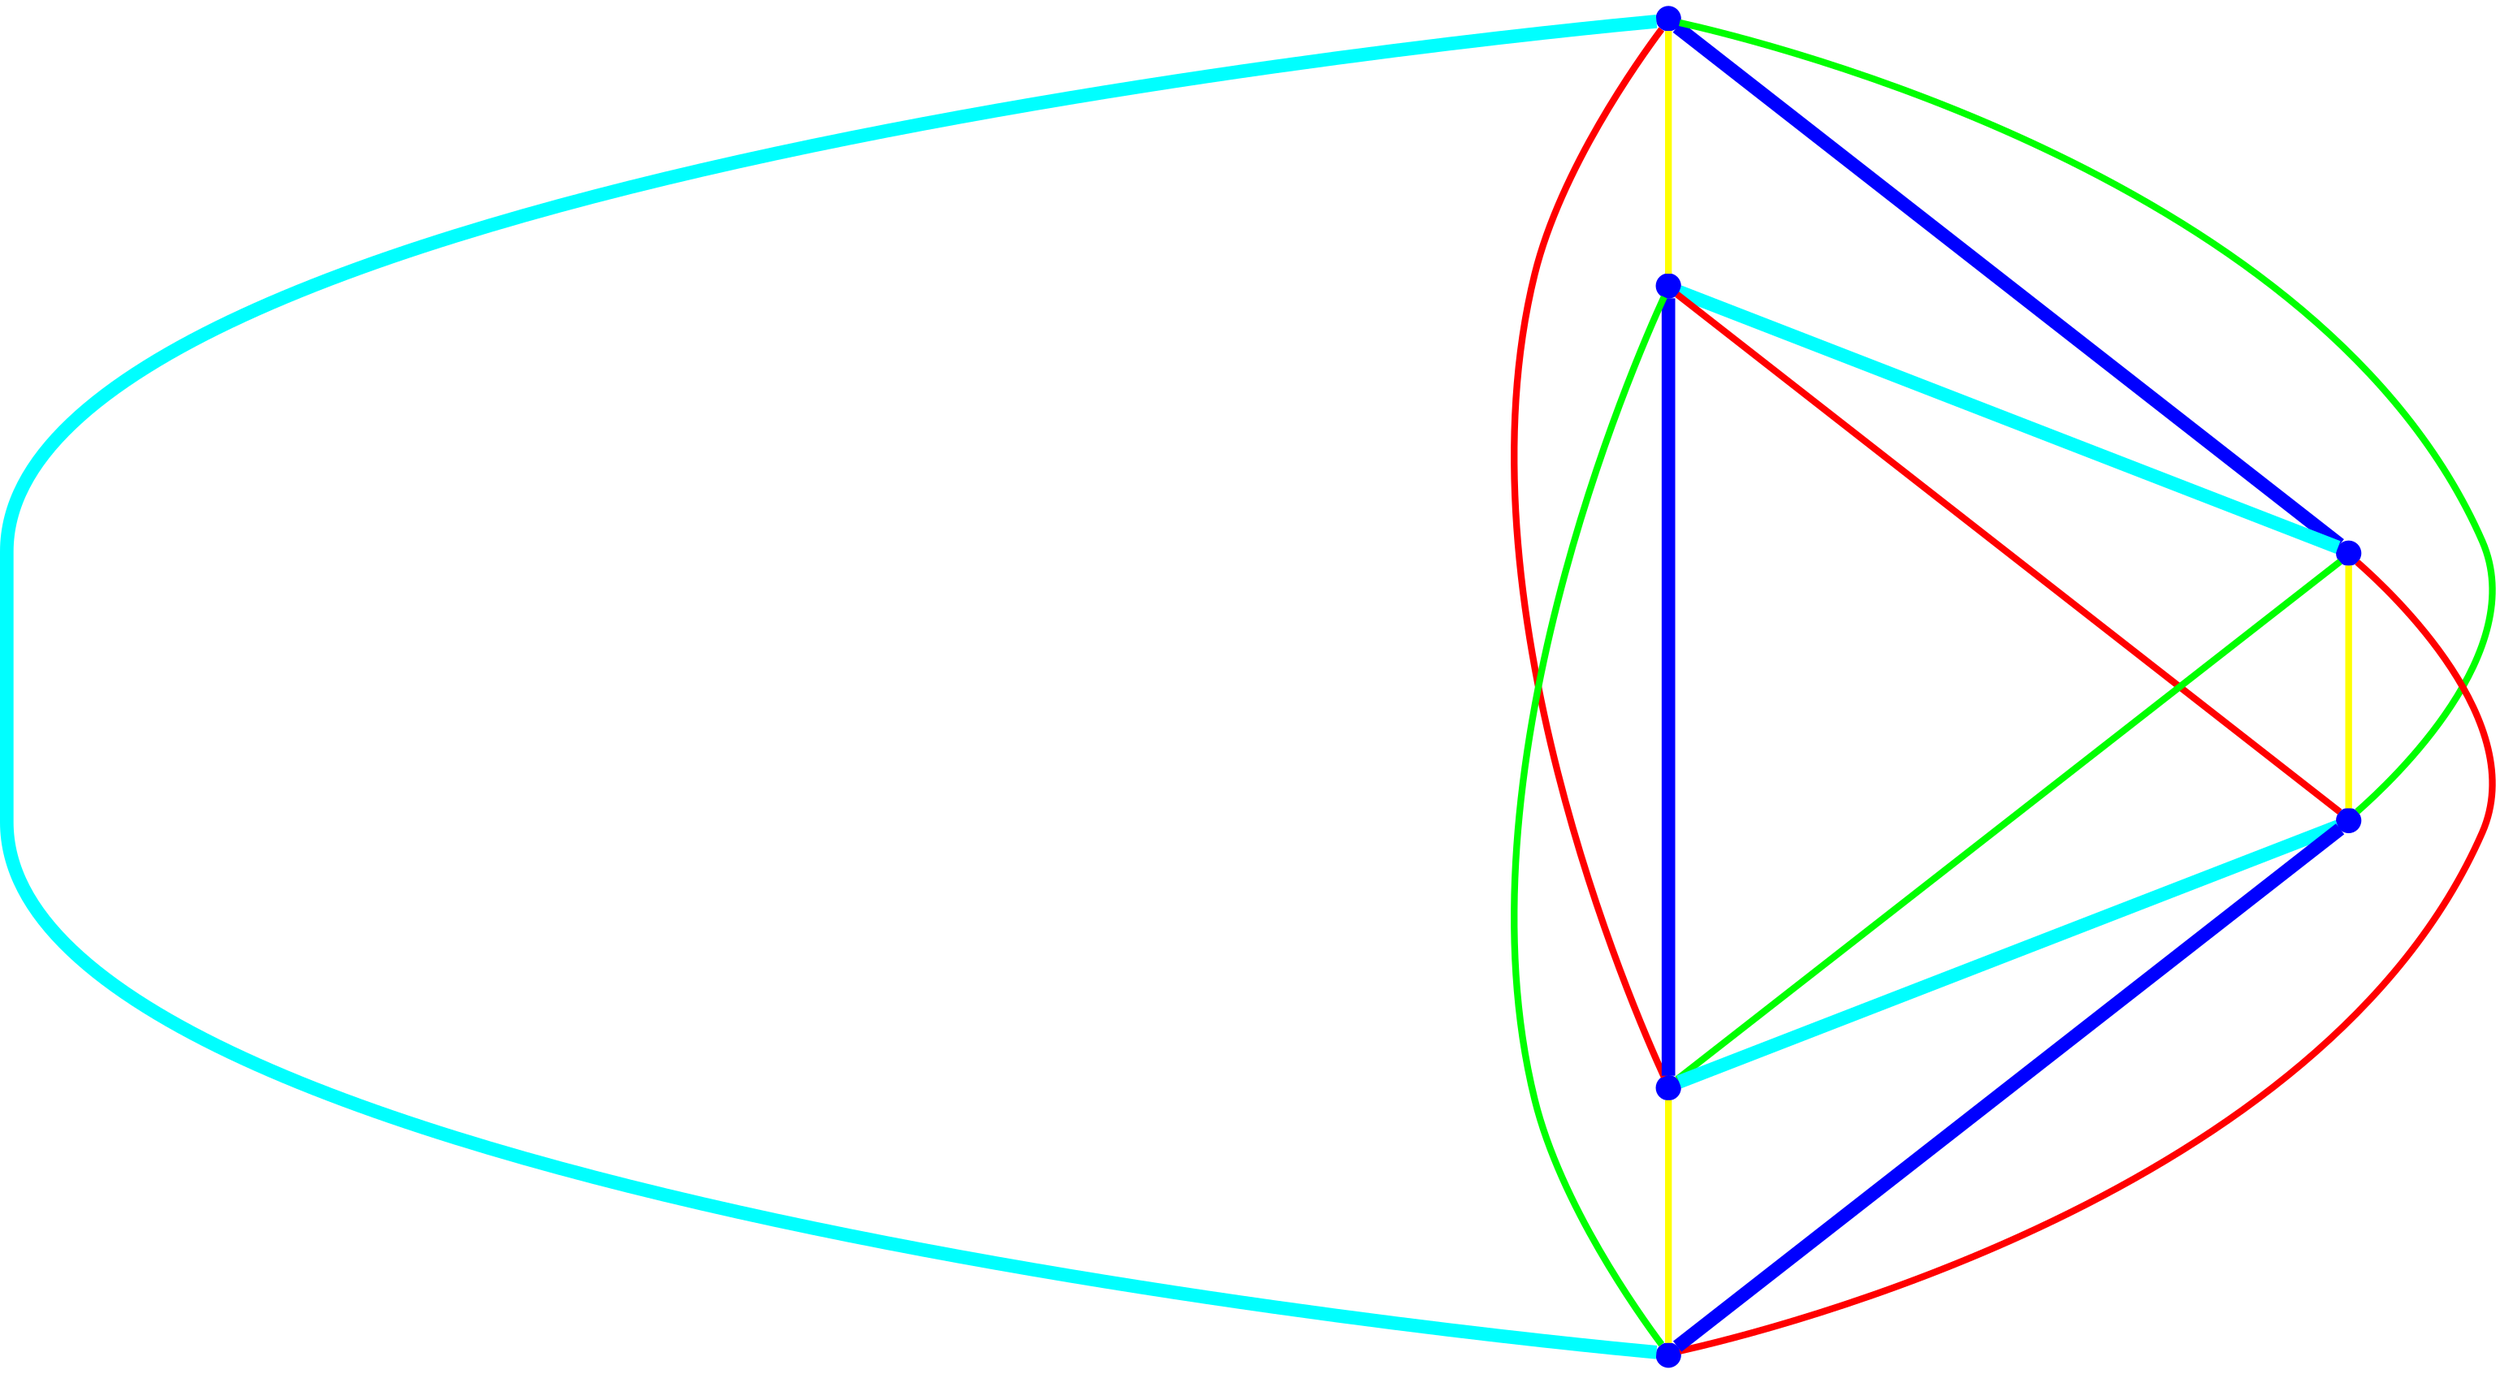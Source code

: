 graph {
ranksep=2
nodesep=2
node [label="" shape=circle style=filled fixedsize=true color=blue fillcolor=blue width=0.2];
"1" -- "2" [style="solid",penwidth="4",color="yellow"];
"1" -- "3" [style="solid",penwidth="8",color="blue"];
"1" -- "4" [style="solid",penwidth="4",color="green"];
"1" -- "5" [style="solid",penwidth="4",color="red"];
"1" -- "6" [style="solid",penwidth="8",color="cyan"];
"2" -- "3" [style="solid",penwidth="8",color="cyan"];
"2" -- "4" [style="solid",penwidth="4",color="red"];
"2" -- "5" [style="solid",penwidth="8",color="blue"];
"2" -- "6" [style="solid",penwidth="4",color="green"];
"3" -- "4" [style="solid",penwidth="4",color="yellow"];
"3" -- "5" [style="solid",penwidth="4",color="green"];
"3" -- "6" [style="solid",penwidth="4",color="red"];
"4" -- "5" [style="solid",penwidth="8",color="cyan"];
"4" -- "6" [style="solid",penwidth="8",color="blue"];
"5" -- "6" [style="solid",penwidth="4",color="yellow"];
}
